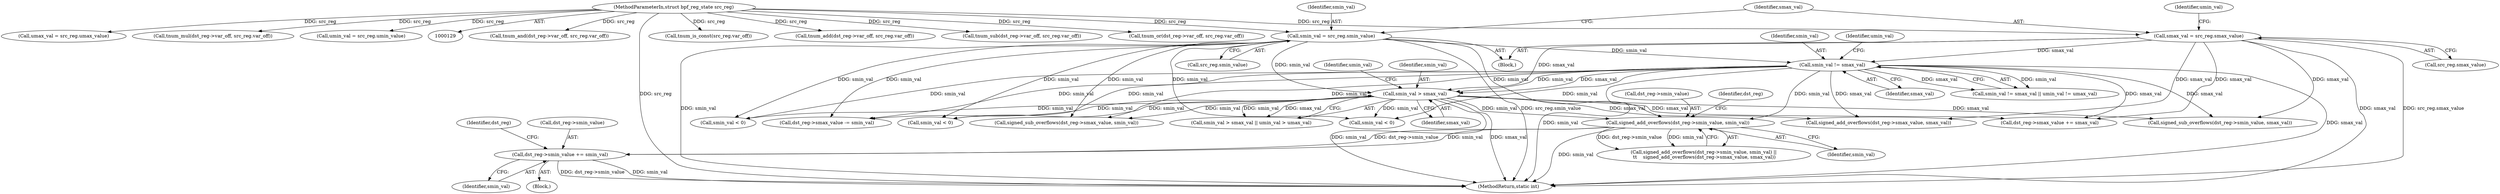 digraph "0_linux_d3bd7413e0ca40b60cf60d4003246d067cafdeda@pointer" {
"1000304" [label="(Call,dst_reg->smin_value += smin_val)"];
"1000281" [label="(Call,signed_add_overflows(dst_reg->smin_value, smin_val))"];
"1000184" [label="(Call,smin_val = src_reg.smin_value)"];
"1000133" [label="(MethodParameterIn,struct bpf_reg_state src_reg)"];
"1000228" [label="(Call,smin_val > smax_val)"];
"1000221" [label="(Call,smin_val != smax_val)"];
"1000189" [label="(Call,smax_val = src_reg.smax_value)"];
"1000384" [label="(Call,signed_sub_overflows(dst_reg->smin_value, smax_val))"];
"1000281" [label="(Call,signed_add_overflows(dst_reg->smin_value, smin_val))"];
"1000602" [label="(Call,smin_val < 0)"];
"1000195" [label="(Identifier,umin_val)"];
"1000228" [label="(Call,smin_val > smax_val)"];
"1000697" [label="(Call,smin_val < 0)"];
"1000282" [label="(Call,dst_reg->smin_value)"];
"1000412" [label="(Call,dst_reg->smax_value -= smin_val)"];
"1000570" [label="(Call,tnum_and(dst_reg->var_off, src_reg.var_off))"];
"1000227" [label="(Call,smin_val > smax_val || umin_val > umax_val)"];
"1000186" [label="(Call,src_reg.smin_value)"];
"1000472" [label="(Call,smin_val < 0)"];
"1000308" [label="(Identifier,smin_val)"];
"1000903" [label="(MethodReturn,static int)"];
"1000223" [label="(Identifier,smax_val)"];
"1000206" [label="(Call,tnum_is_const(src_reg.var_off))"];
"1000311" [label="(Identifier,dst_reg)"];
"1000232" [label="(Identifier,umin_val)"];
"1000357" [label="(Call,tnum_add(dst_reg->var_off, src_reg.var_off))"];
"1000185" [label="(Identifier,smin_val)"];
"1000280" [label="(Call,signed_add_overflows(dst_reg->smin_value, smin_val) ||\n \t\t    signed_add_overflows(dst_reg->smax_value, smax_val))"];
"1000222" [label="(Identifier,smin_val)"];
"1000133" [label="(MethodParameterIn,struct bpf_reg_state src_reg)"];
"1000229" [label="(Identifier,smin_val)"];
"1000309" [label="(Call,dst_reg->smax_value += smax_val)"];
"1000221" [label="(Call,smin_val != smax_val)"];
"1000134" [label="(Block,)"];
"1000230" [label="(Identifier,smax_val)"];
"1000184" [label="(Call,smin_val = src_reg.smin_value)"];
"1000220" [label="(Call,smin_val != smax_val || umin_val != umax_val)"];
"1000305" [label="(Call,dst_reg->smin_value)"];
"1000189" [label="(Call,smax_val = src_reg.smax_value)"];
"1000450" [label="(Call,tnum_sub(dst_reg->var_off, src_reg.var_off))"];
"1000659" [label="(Call,tnum_or(dst_reg->var_off, src_reg.var_off))"];
"1000199" [label="(Call,umax_val = src_reg.umax_value)"];
"1000303" [label="(Block,)"];
"1000304" [label="(Call,dst_reg->smin_value += smin_val)"];
"1000225" [label="(Identifier,umin_val)"];
"1000463" [label="(Call,tnum_mul(dst_reg->var_off, src_reg.var_off))"];
"1000285" [label="(Identifier,smin_val)"];
"1000191" [label="(Call,src_reg.smax_value)"];
"1000288" [label="(Identifier,dst_reg)"];
"1000286" [label="(Call,signed_add_overflows(dst_reg->smax_value, smax_val))"];
"1000389" [label="(Call,signed_sub_overflows(dst_reg->smax_value, smin_val))"];
"1000194" [label="(Call,umin_val = src_reg.umin_value)"];
"1000190" [label="(Identifier,smax_val)"];
"1000304" -> "1000303"  [label="AST: "];
"1000304" -> "1000308"  [label="CFG: "];
"1000305" -> "1000304"  [label="AST: "];
"1000308" -> "1000304"  [label="AST: "];
"1000311" -> "1000304"  [label="CFG: "];
"1000304" -> "1000903"  [label="DDG: dst_reg->smin_value"];
"1000304" -> "1000903"  [label="DDG: smin_val"];
"1000281" -> "1000304"  [label="DDG: smin_val"];
"1000281" -> "1000304"  [label="DDG: dst_reg->smin_value"];
"1000281" -> "1000280"  [label="AST: "];
"1000281" -> "1000285"  [label="CFG: "];
"1000282" -> "1000281"  [label="AST: "];
"1000285" -> "1000281"  [label="AST: "];
"1000288" -> "1000281"  [label="CFG: "];
"1000280" -> "1000281"  [label="CFG: "];
"1000281" -> "1000903"  [label="DDG: smin_val"];
"1000281" -> "1000280"  [label="DDG: dst_reg->smin_value"];
"1000281" -> "1000280"  [label="DDG: smin_val"];
"1000184" -> "1000281"  [label="DDG: smin_val"];
"1000228" -> "1000281"  [label="DDG: smin_val"];
"1000221" -> "1000281"  [label="DDG: smin_val"];
"1000184" -> "1000134"  [label="AST: "];
"1000184" -> "1000186"  [label="CFG: "];
"1000185" -> "1000184"  [label="AST: "];
"1000186" -> "1000184"  [label="AST: "];
"1000190" -> "1000184"  [label="CFG: "];
"1000184" -> "1000903"  [label="DDG: src_reg.smin_value"];
"1000184" -> "1000903"  [label="DDG: smin_val"];
"1000133" -> "1000184"  [label="DDG: src_reg"];
"1000184" -> "1000221"  [label="DDG: smin_val"];
"1000184" -> "1000228"  [label="DDG: smin_val"];
"1000184" -> "1000389"  [label="DDG: smin_val"];
"1000184" -> "1000412"  [label="DDG: smin_val"];
"1000184" -> "1000472"  [label="DDG: smin_val"];
"1000184" -> "1000602"  [label="DDG: smin_val"];
"1000184" -> "1000697"  [label="DDG: smin_val"];
"1000133" -> "1000129"  [label="AST: "];
"1000133" -> "1000903"  [label="DDG: src_reg"];
"1000133" -> "1000189"  [label="DDG: src_reg"];
"1000133" -> "1000194"  [label="DDG: src_reg"];
"1000133" -> "1000199"  [label="DDG: src_reg"];
"1000133" -> "1000206"  [label="DDG: src_reg"];
"1000133" -> "1000357"  [label="DDG: src_reg"];
"1000133" -> "1000450"  [label="DDG: src_reg"];
"1000133" -> "1000463"  [label="DDG: src_reg"];
"1000133" -> "1000570"  [label="DDG: src_reg"];
"1000133" -> "1000659"  [label="DDG: src_reg"];
"1000228" -> "1000227"  [label="AST: "];
"1000228" -> "1000230"  [label="CFG: "];
"1000229" -> "1000228"  [label="AST: "];
"1000230" -> "1000228"  [label="AST: "];
"1000232" -> "1000228"  [label="CFG: "];
"1000227" -> "1000228"  [label="CFG: "];
"1000228" -> "1000903"  [label="DDG: smin_val"];
"1000228" -> "1000903"  [label="DDG: smax_val"];
"1000228" -> "1000227"  [label="DDG: smin_val"];
"1000228" -> "1000227"  [label="DDG: smax_val"];
"1000221" -> "1000228"  [label="DDG: smin_val"];
"1000221" -> "1000228"  [label="DDG: smax_val"];
"1000189" -> "1000228"  [label="DDG: smax_val"];
"1000228" -> "1000286"  [label="DDG: smax_val"];
"1000228" -> "1000309"  [label="DDG: smax_val"];
"1000228" -> "1000384"  [label="DDG: smax_val"];
"1000228" -> "1000389"  [label="DDG: smin_val"];
"1000228" -> "1000412"  [label="DDG: smin_val"];
"1000228" -> "1000472"  [label="DDG: smin_val"];
"1000228" -> "1000602"  [label="DDG: smin_val"];
"1000228" -> "1000697"  [label="DDG: smin_val"];
"1000221" -> "1000220"  [label="AST: "];
"1000221" -> "1000223"  [label="CFG: "];
"1000222" -> "1000221"  [label="AST: "];
"1000223" -> "1000221"  [label="AST: "];
"1000225" -> "1000221"  [label="CFG: "];
"1000220" -> "1000221"  [label="CFG: "];
"1000221" -> "1000903"  [label="DDG: smax_val"];
"1000221" -> "1000903"  [label="DDG: smin_val"];
"1000221" -> "1000220"  [label="DDG: smin_val"];
"1000221" -> "1000220"  [label="DDG: smax_val"];
"1000189" -> "1000221"  [label="DDG: smax_val"];
"1000221" -> "1000286"  [label="DDG: smax_val"];
"1000221" -> "1000309"  [label="DDG: smax_val"];
"1000221" -> "1000384"  [label="DDG: smax_val"];
"1000221" -> "1000389"  [label="DDG: smin_val"];
"1000221" -> "1000412"  [label="DDG: smin_val"];
"1000221" -> "1000472"  [label="DDG: smin_val"];
"1000221" -> "1000602"  [label="DDG: smin_val"];
"1000221" -> "1000697"  [label="DDG: smin_val"];
"1000189" -> "1000134"  [label="AST: "];
"1000189" -> "1000191"  [label="CFG: "];
"1000190" -> "1000189"  [label="AST: "];
"1000191" -> "1000189"  [label="AST: "];
"1000195" -> "1000189"  [label="CFG: "];
"1000189" -> "1000903"  [label="DDG: smax_val"];
"1000189" -> "1000903"  [label="DDG: src_reg.smax_value"];
"1000189" -> "1000286"  [label="DDG: smax_val"];
"1000189" -> "1000309"  [label="DDG: smax_val"];
"1000189" -> "1000384"  [label="DDG: smax_val"];
}
